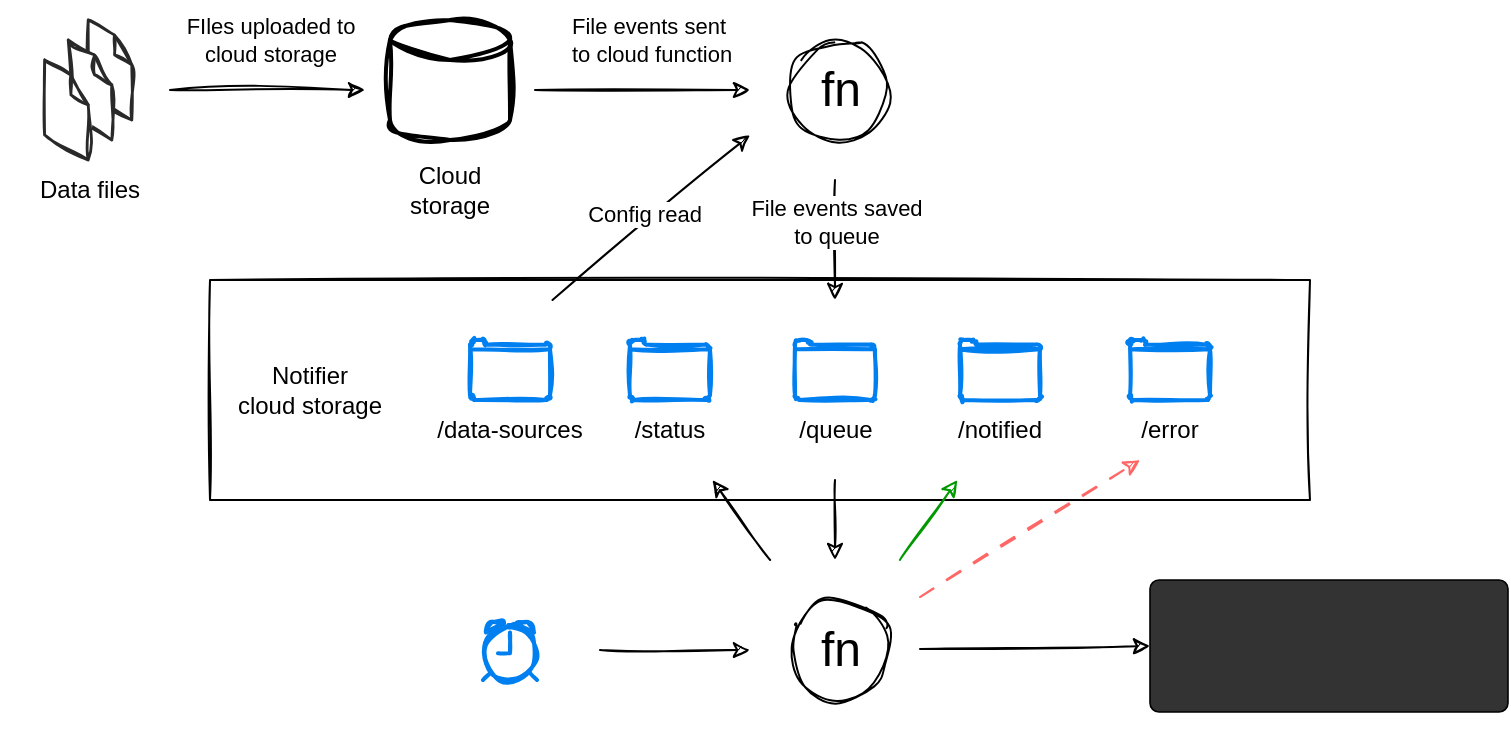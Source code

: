<mxfile version="20.8.16" type="device"><diagram id="r1iUKL4bBiqn2qNLH1qr" name="Page-1"><mxGraphModel dx="1026" dy="679" grid="1" gridSize="10" guides="1" tooltips="1" connect="1" arrows="1" fold="1" page="1" pageScale="1" pageWidth="1169" pageHeight="827" math="0" shadow="0"><root><mxCell id="0"/><mxCell id="1" parent="0"/><mxCell id="ENIyIZpq6v77daXCse3p-1" value="" style="verticalLabelPosition=bottom;html=1;verticalAlign=top;strokeWidth=1;align=center;outlineConnect=0;dashed=0;outlineConnect=0;shape=mxgraph.aws3d.file;aspect=fixed;strokeColor=#292929;sketch=1;curveFitting=1;jiggle=2;" vertex="1" parent="1"><mxGeometry x="84.1" y="70" width="21.81" height="50" as="geometry"/></mxCell><mxCell id="ENIyIZpq6v77daXCse3p-2" value="" style="verticalLabelPosition=bottom;html=1;verticalAlign=top;strokeWidth=1;align=center;outlineConnect=0;dashed=0;outlineConnect=0;shape=mxgraph.aws3d.file;aspect=fixed;strokeColor=#292929;sketch=1;curveFitting=1;jiggle=2;" vertex="1" parent="1"><mxGeometry x="74.1" y="80" width="21.81" height="50" as="geometry"/></mxCell><mxCell id="ENIyIZpq6v77daXCse3p-3" value="" style="verticalLabelPosition=bottom;html=1;verticalAlign=top;strokeWidth=1;align=center;outlineConnect=0;dashed=0;outlineConnect=0;shape=mxgraph.aws3d.file;aspect=fixed;strokeColor=#292929;sketch=1;curveFitting=1;jiggle=2;" vertex="1" parent="1"><mxGeometry x="62.29" y="90" width="21.81" height="50" as="geometry"/></mxCell><mxCell id="ENIyIZpq6v77daXCse3p-4" value="Data files" style="text;html=1;strokeColor=none;fillColor=none;align=center;verticalAlign=middle;whiteSpace=wrap;rounded=0;sketch=1;curveFitting=1;jiggle=2;" vertex="1" parent="1"><mxGeometry x="55" y="140" width="60" height="30" as="geometry"/></mxCell><mxCell id="PXZRSTd17emb5GcIjlXb-6" value="Cloud storage" style="text;html=1;strokeColor=none;fillColor=none;align=center;verticalAlign=middle;whiteSpace=wrap;rounded=0;sketch=1;curveFitting=1;jiggle=2;" vertex="1" parent="1"><mxGeometry x="235" y="140" width="60" height="30" as="geometry"/></mxCell><mxCell id="PXZRSTd17emb5GcIjlXb-9" style="edgeStyle=orthogonalEdgeStyle;rounded=0;orthogonalLoop=1;jettySize=auto;html=1;entryX=0;entryY=0.5;entryDx=0;entryDy=0;sketch=1;curveFitting=1;jiggle=2;" edge="1" parent="1" source="PXZRSTd17emb5GcIjlXb-7" target="PXZRSTd17emb5GcIjlXb-8"><mxGeometry relative="1" as="geometry"/></mxCell><mxCell id="PXZRSTd17emb5GcIjlXb-17" value="FIles uploaded to &lt;br&gt;cloud storage" style="edgeLabel;html=1;align=center;verticalAlign=middle;resizable=0;points=[];" vertex="1" connectable="0" parent="PXZRSTd17emb5GcIjlXb-9"><mxGeometry x="0.026" y="5" relative="1" as="geometry"><mxPoint y="-20" as="offset"/></mxGeometry></mxCell><mxCell id="PXZRSTd17emb5GcIjlXb-7" value="" style="rounded=0;whiteSpace=wrap;html=1;sketch=0;strokeColor=none;fillColor=none;" vertex="1" parent="1"><mxGeometry x="40" y="60" width="85" height="90" as="geometry"/></mxCell><mxCell id="PXZRSTd17emb5GcIjlXb-13" value="" style="group" vertex="1" connectable="0" parent="1"><mxGeometry x="415" y="60" width="85" height="90" as="geometry"/></mxCell><mxCell id="PXZRSTd17emb5GcIjlXb-10" value="fn" style="shape=mxgraph.electrical.abstract.function;html=1;shadow=0;dashed=0;align=center;strokeWidth=1;fontSize=24;sketch=1;strokeColor=default;fillColor=none;curveFitting=1;jiggle=2;" vertex="1" parent="PXZRSTd17emb5GcIjlXb-13"><mxGeometry x="20" y="20" width="50" height="50" as="geometry"/></mxCell><mxCell id="PXZRSTd17emb5GcIjlXb-12" value="" style="rounded=0;whiteSpace=wrap;html=1;sketch=0;strokeColor=none;fillColor=none;" vertex="1" parent="PXZRSTd17emb5GcIjlXb-13"><mxGeometry width="85" height="90" as="geometry"/></mxCell><mxCell id="PXZRSTd17emb5GcIjlXb-14" value="" style="group" vertex="1" connectable="0" parent="1"><mxGeometry x="222.5" y="60" width="85" height="90" as="geometry"/></mxCell><mxCell id="PXZRSTd17emb5GcIjlXb-4" value="" style="strokeWidth=2;html=1;shape=mxgraph.flowchart.database;whiteSpace=wrap;sketch=1;strokeColor=default;fillColor=default;curveFitting=1;jiggle=2;" vertex="1" parent="PXZRSTd17emb5GcIjlXb-14"><mxGeometry x="12.5" y="10" width="60" height="60" as="geometry"/></mxCell><mxCell id="PXZRSTd17emb5GcIjlXb-8" value="" style="rounded=0;whiteSpace=wrap;html=1;sketch=0;strokeColor=none;fillColor=none;" vertex="1" parent="PXZRSTd17emb5GcIjlXb-14"><mxGeometry width="85" height="90" as="geometry"/></mxCell><mxCell id="PXZRSTd17emb5GcIjlXb-15" style="edgeStyle=orthogonalEdgeStyle;rounded=0;sketch=1;orthogonalLoop=1;jettySize=auto;html=1;entryX=0;entryY=0.5;entryDx=0;entryDy=0;" edge="1" parent="1" source="PXZRSTd17emb5GcIjlXb-8" target="PXZRSTd17emb5GcIjlXb-12"><mxGeometry relative="1" as="geometry"/></mxCell><mxCell id="PXZRSTd17emb5GcIjlXb-18" value="File events sent&lt;br&gt;&amp;nbsp;to cloud function" style="edgeLabel;html=1;align=center;verticalAlign=middle;resizable=0;points=[];" vertex="1" connectable="0" parent="PXZRSTd17emb5GcIjlXb-15"><mxGeometry x="0.04" y="4" relative="1" as="geometry"><mxPoint y="-21" as="offset"/></mxGeometry></mxCell><mxCell id="PXZRSTd17emb5GcIjlXb-24" style="edgeStyle=orthogonalEdgeStyle;rounded=0;sketch=1;orthogonalLoop=1;jettySize=auto;html=1;entryX=0.5;entryY=0;entryDx=0;entryDy=0;" edge="1" parent="1" source="PXZRSTd17emb5GcIjlXb-12" target="5w5cV7cTKROfgp2IEPv9-8"><mxGeometry relative="1" as="geometry"/></mxCell><mxCell id="PXZRSTd17emb5GcIjlXb-25" value="File events saved&lt;br&gt;to queue" style="edgeLabel;html=1;align=center;verticalAlign=middle;resizable=0;points=[];" vertex="1" connectable="0" parent="PXZRSTd17emb5GcIjlXb-24"><mxGeometry x="-0.325" relative="1" as="geometry"><mxPoint as="offset"/></mxGeometry></mxCell><mxCell id="PXZRSTd17emb5GcIjlXb-16" value="" style="html=1;verticalLabelPosition=bottom;align=center;labelBackgroundColor=#ffffff;verticalAlign=top;strokeWidth=2;strokeColor=#0080F0;shadow=0;dashed=0;shape=mxgraph.ios7.icons.folder;sketch=1;fillColor=none;" vertex="1" parent="1"><mxGeometry x="437.5" y="230" width="40" height="30" as="geometry"/></mxCell><mxCell id="PXZRSTd17emb5GcIjlXb-22" value="" style="rounded=0;whiteSpace=wrap;html=1;sketch=0;strokeColor=none;fillColor=none;" vertex="1" parent="1"><mxGeometry x="415" y="200" width="85" height="90" as="geometry"/></mxCell><mxCell id="PXZRSTd17emb5GcIjlXb-26" value="" style="rounded=0;whiteSpace=wrap;html=1;sketch=1;strokeColor=default;fillColor=none;" vertex="1" parent="1"><mxGeometry x="145" y="200" width="550" height="110" as="geometry"/></mxCell><mxCell id="PXZRSTd17emb5GcIjlXb-27" value="/queue" style="text;html=1;strokeColor=none;fillColor=none;align=center;verticalAlign=middle;whiteSpace=wrap;rounded=0;" vertex="1" parent="1"><mxGeometry x="427.5" y="260" width="60" height="30" as="geometry"/></mxCell><mxCell id="y5HOinTin2TDhCj2u4yX-1" value="" style="html=1;verticalLabelPosition=bottom;align=center;labelBackgroundColor=#ffffff;verticalAlign=top;strokeWidth=2;strokeColor=#0080F0;shadow=0;dashed=0;shape=mxgraph.ios7.icons.folder;sketch=1;fillColor=none;" vertex="1" parent="1"><mxGeometry x="520" y="230" width="40" height="30" as="geometry"/></mxCell><mxCell id="y5HOinTin2TDhCj2u4yX-2" value="/notified" style="text;html=1;strokeColor=none;fillColor=none;align=center;verticalAlign=middle;whiteSpace=wrap;rounded=0;" vertex="1" parent="1"><mxGeometry x="510" y="260" width="60" height="30" as="geometry"/></mxCell><mxCell id="tidZk-J65ini3ylnhXwo-1" value="" style="html=1;verticalLabelPosition=bottom;align=center;labelBackgroundColor=#ffffff;verticalAlign=top;strokeWidth=2;strokeColor=#0080F0;shadow=0;dashed=0;shape=mxgraph.ios7.icons.folder;sketch=1;fillColor=none;" vertex="1" parent="1"><mxGeometry x="355" y="230" width="40" height="30" as="geometry"/></mxCell><mxCell id="tidZk-J65ini3ylnhXwo-2" value="/status" style="text;html=1;strokeColor=none;fillColor=none;align=center;verticalAlign=middle;whiteSpace=wrap;rounded=0;" vertex="1" parent="1"><mxGeometry x="345" y="260" width="60" height="30" as="geometry"/></mxCell><mxCell id="AItXRLXdYvDyVJweitW2-1" value="" style="html=1;verticalLabelPosition=bottom;align=center;labelBackgroundColor=#ffffff;verticalAlign=top;strokeWidth=2;strokeColor=#0080F0;shadow=0;dashed=0;shape=mxgraph.ios7.icons.folder;sketch=1;fillColor=none;" vertex="1" parent="1"><mxGeometry x="605" y="230" width="40" height="30" as="geometry"/></mxCell><mxCell id="AItXRLXdYvDyVJweitW2-2" value="/error" style="text;html=1;strokeColor=none;fillColor=none;align=center;verticalAlign=middle;whiteSpace=wrap;rounded=0;" vertex="1" parent="1"><mxGeometry x="595" y="260" width="60" height="30" as="geometry"/></mxCell><mxCell id="AItXRLXdYvDyVJweitW2-3" value="" style="html=1;verticalLabelPosition=bottom;align=center;labelBackgroundColor=#ffffff;verticalAlign=top;strokeWidth=2;strokeColor=#0080F0;shadow=0;dashed=0;shape=mxgraph.ios7.icons.folder;sketch=1;fillColor=none;" vertex="1" parent="1"><mxGeometry x="275" y="230" width="40" height="30" as="geometry"/></mxCell><mxCell id="AItXRLXdYvDyVJweitW2-4" value="/data-sources" style="text;html=1;strokeColor=none;fillColor=none;align=center;verticalAlign=middle;whiteSpace=wrap;rounded=0;" vertex="1" parent="1"><mxGeometry x="255" y="260" width="80" height="30" as="geometry"/></mxCell><mxCell id="oEeMt844efe0KbxkMqYV-4" value="" style="group" vertex="1" connectable="0" parent="1"><mxGeometry x="415" y="340" width="85" height="90" as="geometry"/></mxCell><mxCell id="oEeMt844efe0KbxkMqYV-5" value="fn" style="shape=mxgraph.electrical.abstract.function;html=1;shadow=0;dashed=0;align=center;strokeWidth=1;fontSize=24;sketch=1;strokeColor=default;fillColor=none;curveFitting=1;jiggle=2;" vertex="1" parent="oEeMt844efe0KbxkMqYV-4"><mxGeometry x="20" y="20" width="50" height="50" as="geometry"/></mxCell><mxCell id="oEeMt844efe0KbxkMqYV-6" value="" style="rounded=0;whiteSpace=wrap;html=1;sketch=0;strokeColor=none;fillColor=none;" vertex="1" parent="oEeMt844efe0KbxkMqYV-4"><mxGeometry width="85" height="90" as="geometry"/></mxCell><mxCell id="5w5cV7cTKROfgp2IEPv9-7" style="rounded=0;sketch=1;orthogonalLoop=1;jettySize=auto;html=1;entryX=0;entryY=0.75;entryDx=0;entryDy=0;exitX=0.75;exitY=0;exitDx=0;exitDy=0;" edge="1" parent="1" source="5w5cV7cTKROfgp2IEPv9-6" target="PXZRSTd17emb5GcIjlXb-12"><mxGeometry relative="1" as="geometry"/></mxCell><mxCell id="5w5cV7cTKROfgp2IEPv9-9" value="Config read" style="edgeLabel;html=1;align=center;verticalAlign=middle;resizable=0;points=[];" vertex="1" connectable="0" parent="5w5cV7cTKROfgp2IEPv9-7"><mxGeometry x="-0.035" y="4" relative="1" as="geometry"><mxPoint as="offset"/></mxGeometry></mxCell><mxCell id="5w5cV7cTKROfgp2IEPv9-6" value="" style="rounded=0;whiteSpace=wrap;html=1;sketch=0;strokeColor=none;fillColor=none;" vertex="1" parent="1"><mxGeometry x="252.5" y="210" width="85" height="90" as="geometry"/></mxCell><mxCell id="5w5cV7cTKROfgp2IEPv9-11" style="edgeStyle=none;rounded=0;sketch=1;orthogonalLoop=1;jettySize=auto;html=1;" edge="1" parent="1" source="5w5cV7cTKROfgp2IEPv9-8" target="oEeMt844efe0KbxkMqYV-6"><mxGeometry relative="1" as="geometry"/></mxCell><mxCell id="5w5cV7cTKROfgp2IEPv9-8" value="" style="rounded=0;whiteSpace=wrap;html=1;sketch=0;strokeColor=none;fillColor=none;" vertex="1" parent="1"><mxGeometry x="415" y="210" width="85" height="90" as="geometry"/></mxCell><mxCell id="5w5cV7cTKROfgp2IEPv9-10" value="Notifier&lt;br&gt;cloud storage" style="text;html=1;strokeColor=none;fillColor=none;align=center;verticalAlign=middle;whiteSpace=wrap;rounded=0;sketch=1;curveFitting=1;jiggle=2;" vertex="1" parent="1"><mxGeometry x="155" y="240" width="80" height="30" as="geometry"/></mxCell><mxCell id="5w5cV7cTKROfgp2IEPv9-13" value="" style="rounded=0;whiteSpace=wrap;html=1;sketch=0;strokeColor=none;fillColor=none;" vertex="1" parent="1"><mxGeometry x="497.5" y="210" width="85" height="90" as="geometry"/></mxCell><mxCell id="5w5cV7cTKROfgp2IEPv9-14" style="edgeStyle=none;rounded=0;sketch=1;orthogonalLoop=1;jettySize=auto;html=1;entryX=0.25;entryY=1;entryDx=0;entryDy=0;strokeColor=#009900;" edge="1" parent="1" source="oEeMt844efe0KbxkMqYV-6" target="5w5cV7cTKROfgp2IEPv9-13"><mxGeometry relative="1" as="geometry"/></mxCell><mxCell id="5w5cV7cTKROfgp2IEPv9-15" style="edgeStyle=none;rounded=0;sketch=1;orthogonalLoop=1;jettySize=auto;html=1;entryX=0.25;entryY=1;entryDx=0;entryDy=0;strokeColor=#FF6666;dashed=1;dashPattern=8 8;" edge="1" parent="1" source="oEeMt844efe0KbxkMqYV-6" target="AItXRLXdYvDyVJweitW2-2"><mxGeometry relative="1" as="geometry"/></mxCell><mxCell id="5w5cV7cTKROfgp2IEPv9-17" value="" style="rounded=0;whiteSpace=wrap;html=1;sketch=0;strokeColor=none;fillColor=none;" vertex="1" parent="1"><mxGeometry x="332.5" y="210" width="85" height="90" as="geometry"/></mxCell><mxCell id="5w5cV7cTKROfgp2IEPv9-18" style="edgeStyle=none;rounded=0;sketch=1;orthogonalLoop=1;jettySize=auto;html=1;entryX=0.75;entryY=1;entryDx=0;entryDy=0;strokeColor=#000000;" edge="1" parent="1" source="oEeMt844efe0KbxkMqYV-6" target="5w5cV7cTKROfgp2IEPv9-17"><mxGeometry relative="1" as="geometry"/></mxCell><mxCell id="5w5cV7cTKROfgp2IEPv9-21" value="" style="html=1;verticalLabelPosition=bottom;align=center;labelBackgroundColor=#ffffff;verticalAlign=top;strokeWidth=2;strokeColor=#0080F0;shadow=0;dashed=0;shape=mxgraph.ios7.icons.alarm_clock;sketch=1;fillColor=none;" vertex="1" parent="1"><mxGeometry x="281.5" y="370" width="27" height="30" as="geometry"/></mxCell><mxCell id="5w5cV7cTKROfgp2IEPv9-26" style="edgeStyle=none;rounded=0;sketch=1;orthogonalLoop=1;jettySize=auto;html=1;entryX=0;entryY=0.5;entryDx=0;entryDy=0;strokeColor=#000000;" edge="1" parent="1" source="5w5cV7cTKROfgp2IEPv9-25" target="oEeMt844efe0KbxkMqYV-6"><mxGeometry relative="1" as="geometry"/></mxCell><mxCell id="5w5cV7cTKROfgp2IEPv9-25" value="" style="rounded=0;whiteSpace=wrap;html=1;sketch=0;strokeColor=none;fillColor=none;" vertex="1" parent="1"><mxGeometry x="255" y="340" width="85" height="90" as="geometry"/></mxCell><mxCell id="civt4th1NjFUIZqUIvjR-1" value="" style="group" vertex="1" connectable="0" parent="1"><mxGeometry x="615" y="350" width="179" height="66" as="geometry"/></mxCell><mxCell id="civt4th1NjFUIZqUIvjR-2" value="" style="html=1;overflow=block;blockSpacing=1;whiteSpace=wrap;fontSize=16.7;fontColor=#ffffff;spacing=3.8;strokeOpacity=100;fillOpacity=100;rounded=1;absoluteArcSize=1;arcSize=9;fillColor=#333333;strokeWidth=0.8;lucidId=GswLpbe4Q8BF;" vertex="1" parent="civt4th1NjFUIZqUIvjR-1"><mxGeometry width="179" height="66" as="geometry"/></mxCell><mxCell id="civt4th1NjFUIZqUIvjR-3" value="" style="html=1;overflow=block;blockSpacing=1;whiteSpace=wrap;shape=image;fontSize=13;spacing=0;strokeColor=none;strokeOpacity=100;strokeWidth=0;image=https://images.lucid.app/images/1f929369-ef7f-4cdf-b537-fe316cc4099a/content;imageAspect=0;lucidId=GswL3xc~YGH6;container=1;collapsible=0;" vertex="1" parent="civt4th1NjFUIZqUIvjR-1"><mxGeometry x="3" width="173" height="66" as="geometry"/></mxCell><mxCell id="civt4th1NjFUIZqUIvjR-4" style="edgeStyle=none;rounded=0;sketch=1;orthogonalLoop=1;jettySize=auto;html=1;entryX=0;entryY=0.5;entryDx=0;entryDy=0;strokeColor=#000000;" edge="1" parent="1" source="oEeMt844efe0KbxkMqYV-6" target="civt4th1NjFUIZqUIvjR-2"><mxGeometry relative="1" as="geometry"/></mxCell></root></mxGraphModel></diagram></mxfile>